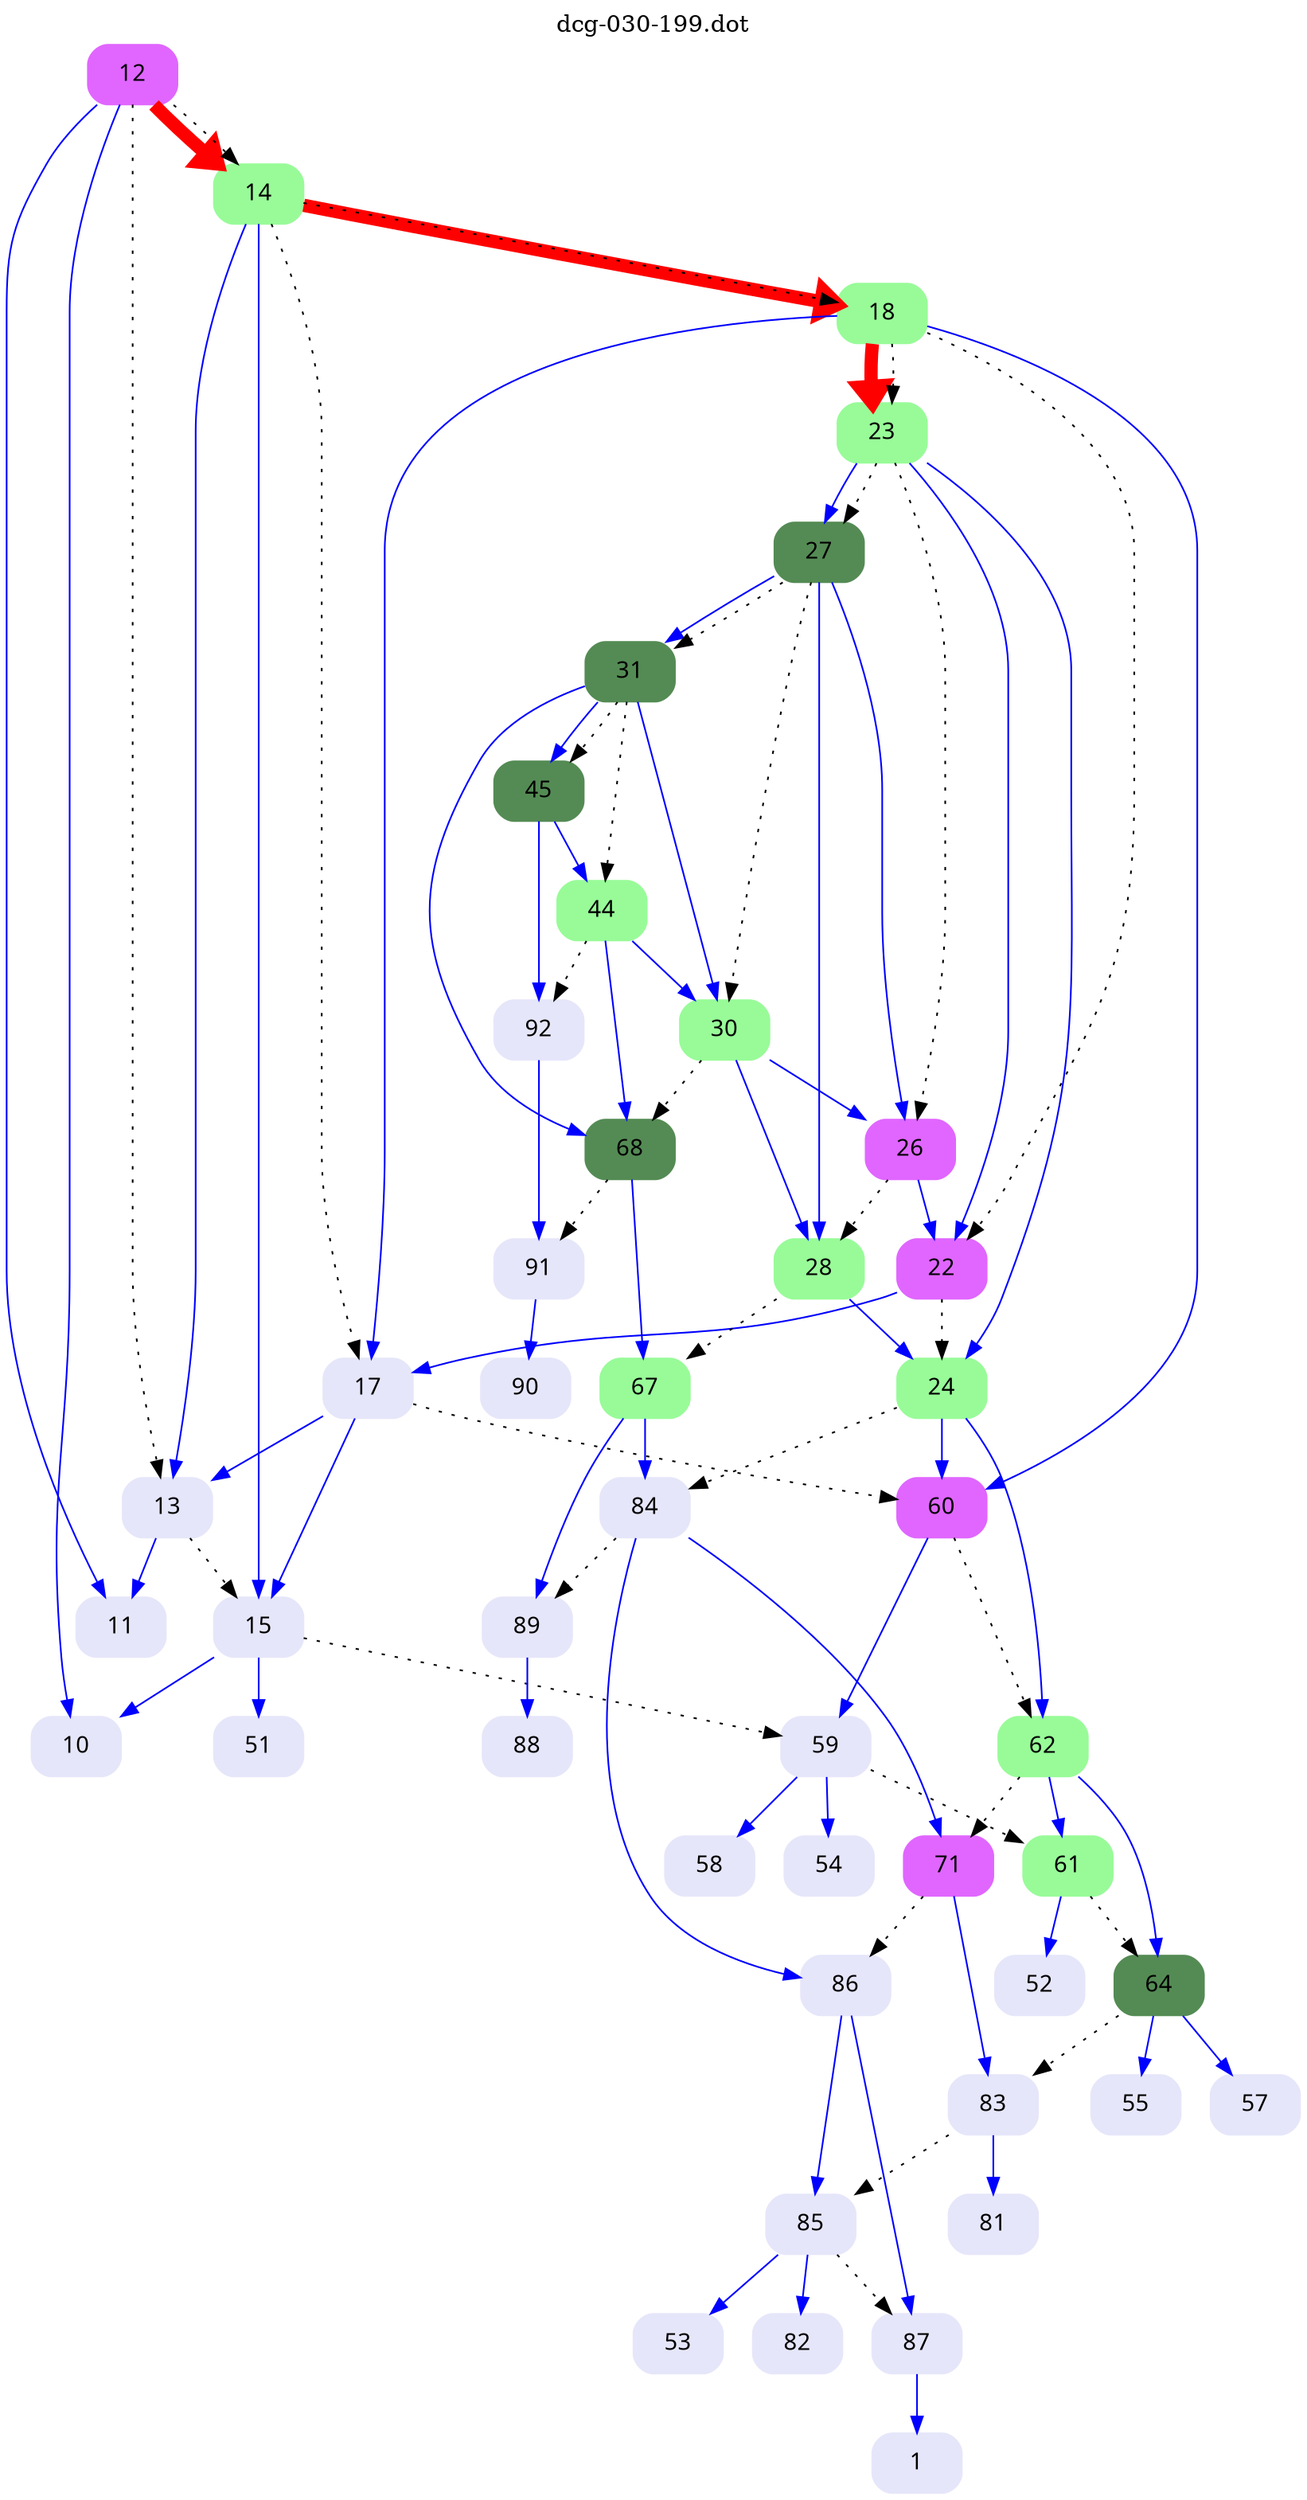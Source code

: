 digraph dcg_30 {
  labelloc="t";
  label="dcg-030-199.dot";
  node [fontname="sans-serif"];
  node [shape=box style="rounded,filled"];
  n12 [label="12" color=mediumorchid1];
  n12 -> n11 [color=blue penwidth=1];
  n12 -> n10 [color=blue penwidth=1];
  n12 -> n14 [color=red penwidth=8];
  n12 -> n13 [style=dotted,label=""];
  n12 -> n14 [style=dotted,label=""];
  n14 [label="14" color=palegreen];
  n14 -> n13 [color=blue penwidth=1];
  n14 -> n15 [color=blue penwidth=1];
  n14 -> n18 [color=red penwidth=8];
  n14 -> n17 [style=dotted,label=""];
  n14 -> n18 [style=dotted,label=""];
  n18 [label="18" color=palegreen];
  n18 -> n17 [color=blue penwidth=1];
  n18 -> n60 [color=blue penwidth=1];
  n18 -> n23 [color=red penwidth=8];
  n18 -> n22 [style=dotted,label=""];
  n18 -> n23 [style=dotted,label=""];
  n23 [label="23" color=palegreen];
  n23 -> n22 [color=blue penwidth=1];
  n23 -> n24 [color=blue penwidth=1];
  n23 -> n27 [color=blue penwidth=1];
  n23 -> n26 [style=dotted,label=""];
  n23 -> n27 [style=dotted,label=""];
  n27 [label="27" color=palegreen4];
  n27 -> n26 [color=blue penwidth=1];
  n27 -> n28 [color=blue penwidth=1];
  n27 -> n31 [color=blue penwidth=1];
  n27 -> n30 [style=dotted,label=""];
  n27 -> n31 [style=dotted,label=""];
  n31 [label="31" color=palegreen4];
  n31 -> n30 [color=blue penwidth=1];
  n31 -> n68 [color=blue penwidth=1];
  n31 -> n45 [color=blue penwidth=1];
  n31 -> n44 [style=dotted,label=""];
  n31 -> n45 [style=dotted,label=""];
  n45 [label="45" color=palegreen4];
  n45 -> n44 [color=blue penwidth=1];
  n45 -> n92 [color=blue penwidth=1];
  n92 [label="92" color=lavender];
  n92 -> n91 [color=blue penwidth=1];
  n91 [label="91" color=lavender];
  n91 -> n90 [color=blue penwidth=1];
  n90 [label="90" color=lavender];
  n44 [label="44" color=palegreen];
  n44 -> n30 [color=blue penwidth=1];
  n44 -> n68 [color=blue penwidth=1];
  n44 -> n92 [style=dotted,label=""];
  n68 [label="68" color=palegreen4];
  n68 -> n67 [color=blue penwidth=1];
  n68 -> n91 [style=dotted,label=""];
  n67 [label="67" color=palegreen];
  n67 -> n84 [color=blue penwidth=1];
  n67 -> n89 [color=blue penwidth=1];
  n89 [label="89" color=lavender];
  n89 -> n88 [color=blue penwidth=1];
  n88 [label="88" color=lavender];
  n84 [label="84" color=lavender];
  n84 -> n71 [color=blue penwidth=1];
  n84 -> n86 [color=blue penwidth=1];
  n84 -> n89 [style=dotted,label=""];
  n86 [label="86" color=lavender];
  n86 -> n85 [color=blue penwidth=1];
  n86 -> n87 [color=blue penwidth=1];
  n87 [label="87" color=lavender];
  n87 -> n1 [color=blue penwidth=1];
  n1 [label="1" color=lavender];
  n85 [label="85" color=lavender];
  n85 -> n82 [color=blue penwidth=1];
  n85 -> n53 [color=blue penwidth=1];
  n85 -> n87 [style=dotted,label=""];
  n53 [label="53" color=lavender];
  n82 [label="82" color=lavender];
  n71 [label="71" color=mediumorchid1];
  n71 -> n83 [color=blue penwidth=1];
  n71 -> n86 [style=dotted,label=""];
  n83 [label="83" color=lavender];
  n83 -> n81 [color=blue penwidth=1];
  n83 -> n85 [style=dotted,label=""];
  n81 [label="81" color=lavender];
  n30 [label="30" color=palegreen];
  n30 -> n26 [color=blue penwidth=1];
  n30 -> n28 [color=blue penwidth=1];
  n30 -> n68 [style=dotted,label=""];
  n28 [label="28" color=palegreen];
  n28 -> n24 [color=blue penwidth=1];
  n28 -> n67 [style=dotted,label=""];
  n24 [label="24" color=palegreen];
  n24 -> n60 [color=blue penwidth=1];
  n24 -> n62 [color=blue penwidth=1];
  n24 -> n84 [style=dotted,label=""];
  n62 [label="62" color=palegreen];
  n62 -> n61 [color=blue penwidth=1];
  n62 -> n64 [color=blue penwidth=1];
  n62 -> n71 [style=dotted,label=""];
  n64 [label="64" color=palegreen4];
  n64 -> n57 [color=blue penwidth=1];
  n64 -> n55 [color=blue penwidth=1];
  n64 -> n83 [style=dotted,label=""];
  n55 [label="55" color=lavender];
  n57 [label="57" color=lavender];
  n61 [label="61" color=palegreen];
  n61 -> n52 [color=blue penwidth=1];
  n61 -> n64 [style=dotted,label=""];
  n52 [label="52" color=lavender];
  n60 [label="60" color=mediumorchid1];
  n60 -> n59 [color=blue penwidth=1];
  n60 -> n62 [style=dotted,label=""];
  n59 [label="59" color=lavender];
  n59 -> n58 [color=blue penwidth=1];
  n59 -> n54 [color=blue penwidth=1];
  n59 -> n61 [style=dotted,label=""];
  n54 [label="54" color=lavender];
  n58 [label="58" color=lavender];
  n26 [label="26" color=mediumorchid1];
  n26 -> n22 [color=blue penwidth=1];
  n26 -> n28 [style=dotted,label=""];
  n22 [label="22" color=mediumorchid1];
  n22 -> n17 [color=blue penwidth=1];
  n22 -> n24 [style=dotted,label=""];
  n17 [label="17" color=lavender];
  n17 -> n13 [color=blue penwidth=1];
  n17 -> n15 [color=blue penwidth=1];
  n17 -> n60 [style=dotted,label=""];
  n15 [label="15" color=lavender];
  n15 -> n10 [color=blue penwidth=1];
  n15 -> n51 [color=blue penwidth=1];
  n15 -> n59 [style=dotted,label=""];
  n51 [label="51" color=lavender];
  n10 [label="10" color=lavender];
  n13 [label="13" color=lavender];
  n13 -> n11 [color=blue penwidth=1];
  n13 -> n15 [style=dotted,label=""];
  n11 [label="11" color=lavender];
}

